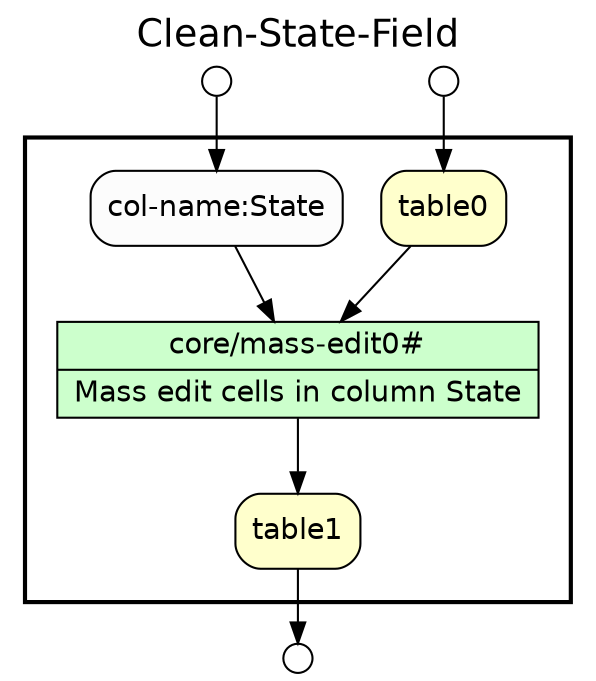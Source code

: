 /* Start of top-level graph */
digraph Workflow {
rankdir=TB

/* Title for graph */
fontname=Helvetica; fontsize=18; labelloc=t
label="Clean-State-Field"

/* Start of double cluster for drawing box around nodes in workflow */
subgraph cluster_workflow_box_outer { label=""; color=black; penwidth=2
subgraph cluster_workflow_box_inner { label=""; penwidth=0

/* Style for nodes representing atomic programs in workflow */
node[shape=box style=filled fillcolor="#CCFFCC" peripheries=1 fontname=Helvetica]

/* Nodes representing atomic programs in workflow */
"core/mass-edit0#" [shape=record rankdir=LR label="{<f0> core/mass-edit0# |<f1> Mass edit cells in column State}"];

/* Style for nodes representing non-parameter data channels in workflow */
node[shape=box style="rounded,filled" fillcolor="#FFFFCC" peripheries=1 fontname=Helvetica]

/* Nodes for non-parameter data channels in workflow */
table1
table0

/* Style for nodes representing parameter channels in workflow */
node[shape=box style="rounded,filled" fillcolor="#FCFCFC" peripheries=1 fontname=Helvetica]

/* Nodes representing parameter channels in workflow */
"col-name:State"

/* Edges representing connections between programs and channels */
"core/mass-edit0#" -> table1
"col-name:State" -> "core/mass-edit0#"
table0 -> "core/mass-edit0#"

/* End of double cluster for drawing box around nodes in workflow */
}}

/* Style for nodes representing workflow input ports */
node[shape=circle style="rounded,filled" fillcolor="#FFFFFF" peripheries=1 fontname=Helvetica width=0.2]

/* Nodes representing workflow input ports */
"col-name:State_input_port" [label=""]
table0_input_port [label=""]

/* Style for nodes representing workflow output ports */
node[shape=circle style="rounded,filled" fillcolor="#FFFFFF" peripheries=1 fontname=Helvetica width=0.2]

/* Nodes representing workflow output ports */
table1_output_port [label=""]

/* Edges from input ports to channels */
"col-name:State_input_port" -> "col-name:State"
table0_input_port -> table0

/* Edges from channels to output ports */
table1 -> table1_output_port

/* End of top-level graph */
}